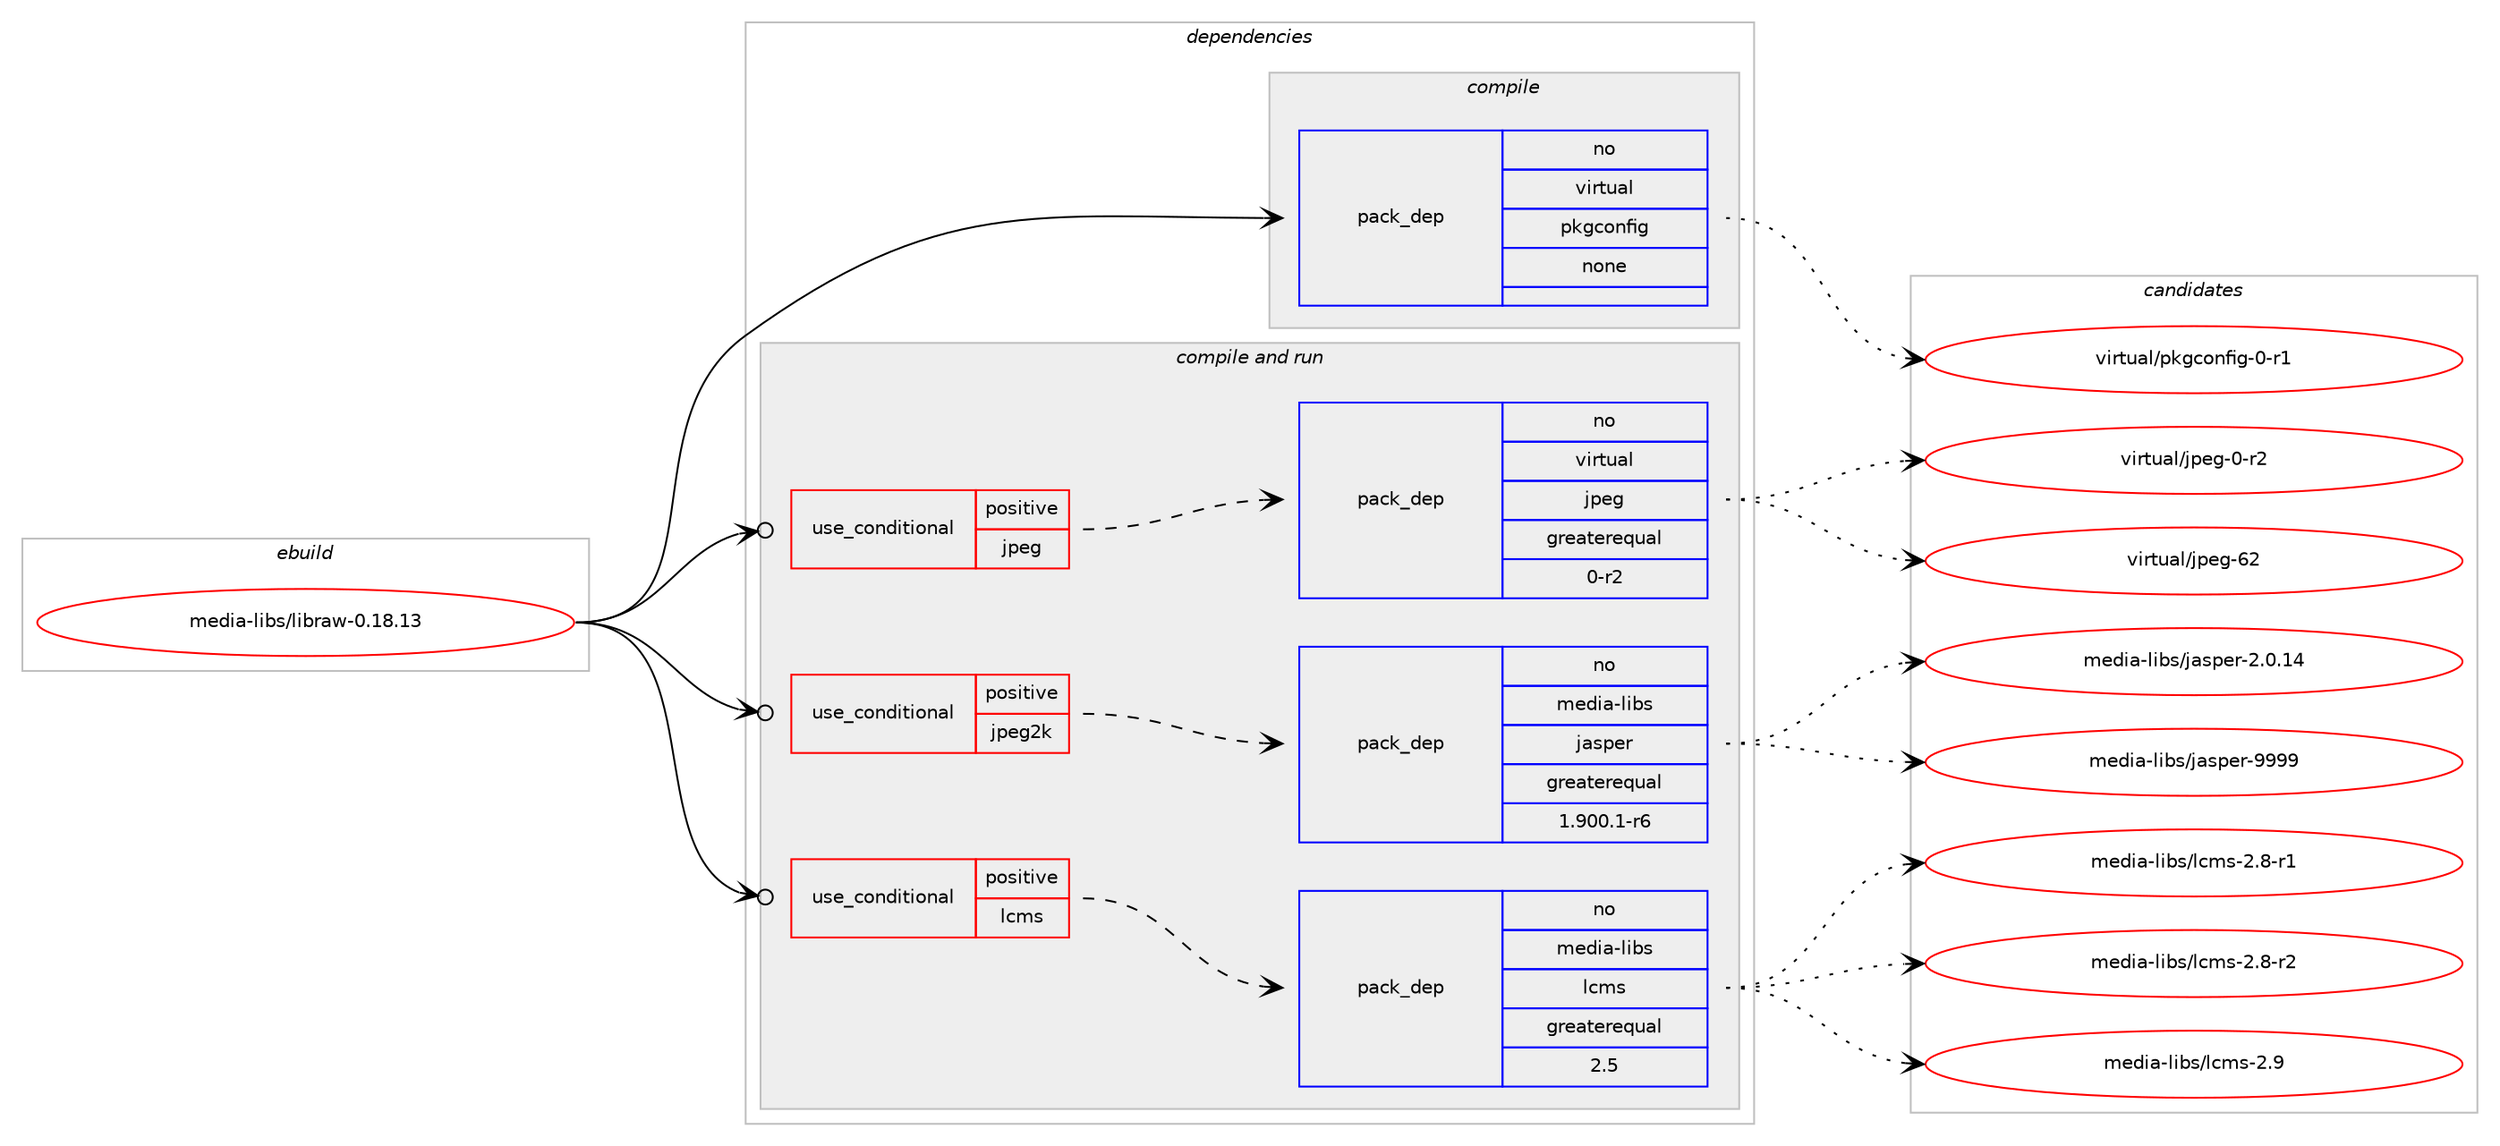 digraph prolog {

# *************
# Graph options
# *************

newrank=true;
concentrate=true;
compound=true;
graph [rankdir=LR,fontname=Helvetica,fontsize=10,ranksep=1.5];#, ranksep=2.5, nodesep=0.2];
edge  [arrowhead=vee];
node  [fontname=Helvetica,fontsize=10];

# **********
# The ebuild
# **********

subgraph cluster_leftcol {
color=gray;
rank=same;
label=<<i>ebuild</i>>;
id [label="media-libs/libraw-0.18.13", color=red, width=4, href="../media-libs/libraw-0.18.13.svg"];
}

# ****************
# The dependencies
# ****************

subgraph cluster_midcol {
color=gray;
label=<<i>dependencies</i>>;
subgraph cluster_compile {
fillcolor="#eeeeee";
style=filled;
label=<<i>compile</i>>;
subgraph pack5708 {
dependency8657 [label=<<TABLE BORDER="0" CELLBORDER="1" CELLSPACING="0" CELLPADDING="4" WIDTH="220"><TR><TD ROWSPAN="6" CELLPADDING="30">pack_dep</TD></TR><TR><TD WIDTH="110">no</TD></TR><TR><TD>virtual</TD></TR><TR><TD>pkgconfig</TD></TR><TR><TD>none</TD></TR><TR><TD></TD></TR></TABLE>>, shape=none, color=blue];
}
id:e -> dependency8657:w [weight=20,style="solid",arrowhead="vee"];
}
subgraph cluster_compileandrun {
fillcolor="#eeeeee";
style=filled;
label=<<i>compile and run</i>>;
subgraph cond2799 {
dependency8658 [label=<<TABLE BORDER="0" CELLBORDER="1" CELLSPACING="0" CELLPADDING="4"><TR><TD ROWSPAN="3" CELLPADDING="10">use_conditional</TD></TR><TR><TD>positive</TD></TR><TR><TD>jpeg</TD></TR></TABLE>>, shape=none, color=red];
subgraph pack5709 {
dependency8659 [label=<<TABLE BORDER="0" CELLBORDER="1" CELLSPACING="0" CELLPADDING="4" WIDTH="220"><TR><TD ROWSPAN="6" CELLPADDING="30">pack_dep</TD></TR><TR><TD WIDTH="110">no</TD></TR><TR><TD>virtual</TD></TR><TR><TD>jpeg</TD></TR><TR><TD>greaterequal</TD></TR><TR><TD>0-r2</TD></TR></TABLE>>, shape=none, color=blue];
}
dependency8658:e -> dependency8659:w [weight=20,style="dashed",arrowhead="vee"];
}
id:e -> dependency8658:w [weight=20,style="solid",arrowhead="odotvee"];
subgraph cond2800 {
dependency8660 [label=<<TABLE BORDER="0" CELLBORDER="1" CELLSPACING="0" CELLPADDING="4"><TR><TD ROWSPAN="3" CELLPADDING="10">use_conditional</TD></TR><TR><TD>positive</TD></TR><TR><TD>jpeg2k</TD></TR></TABLE>>, shape=none, color=red];
subgraph pack5710 {
dependency8661 [label=<<TABLE BORDER="0" CELLBORDER="1" CELLSPACING="0" CELLPADDING="4" WIDTH="220"><TR><TD ROWSPAN="6" CELLPADDING="30">pack_dep</TD></TR><TR><TD WIDTH="110">no</TD></TR><TR><TD>media-libs</TD></TR><TR><TD>jasper</TD></TR><TR><TD>greaterequal</TD></TR><TR><TD>1.900.1-r6</TD></TR></TABLE>>, shape=none, color=blue];
}
dependency8660:e -> dependency8661:w [weight=20,style="dashed",arrowhead="vee"];
}
id:e -> dependency8660:w [weight=20,style="solid",arrowhead="odotvee"];
subgraph cond2801 {
dependency8662 [label=<<TABLE BORDER="0" CELLBORDER="1" CELLSPACING="0" CELLPADDING="4"><TR><TD ROWSPAN="3" CELLPADDING="10">use_conditional</TD></TR><TR><TD>positive</TD></TR><TR><TD>lcms</TD></TR></TABLE>>, shape=none, color=red];
subgraph pack5711 {
dependency8663 [label=<<TABLE BORDER="0" CELLBORDER="1" CELLSPACING="0" CELLPADDING="4" WIDTH="220"><TR><TD ROWSPAN="6" CELLPADDING="30">pack_dep</TD></TR><TR><TD WIDTH="110">no</TD></TR><TR><TD>media-libs</TD></TR><TR><TD>lcms</TD></TR><TR><TD>greaterequal</TD></TR><TR><TD>2.5</TD></TR></TABLE>>, shape=none, color=blue];
}
dependency8662:e -> dependency8663:w [weight=20,style="dashed",arrowhead="vee"];
}
id:e -> dependency8662:w [weight=20,style="solid",arrowhead="odotvee"];
}
subgraph cluster_run {
fillcolor="#eeeeee";
style=filled;
label=<<i>run</i>>;
}
}

# **************
# The candidates
# **************

subgraph cluster_choices {
rank=same;
color=gray;
label=<<i>candidates</i>>;

subgraph choice5708 {
color=black;
nodesep=1;
choice11810511411611797108471121071039911111010210510345484511449 [label="virtual/pkgconfig-0-r1", color=red, width=4,href="../virtual/pkgconfig-0-r1.svg"];
dependency8657:e -> choice11810511411611797108471121071039911111010210510345484511449:w [style=dotted,weight="100"];
}
subgraph choice5709 {
color=black;
nodesep=1;
choice118105114116117971084710611210110345484511450 [label="virtual/jpeg-0-r2", color=red, width=4,href="../virtual/jpeg-0-r2.svg"];
choice1181051141161179710847106112101103455450 [label="virtual/jpeg-62", color=red, width=4,href="../virtual/jpeg-62.svg"];
dependency8659:e -> choice118105114116117971084710611210110345484511450:w [style=dotted,weight="100"];
dependency8659:e -> choice1181051141161179710847106112101103455450:w [style=dotted,weight="100"];
}
subgraph choice5710 {
color=black;
nodesep=1;
choice109101100105974510810598115471069711511210111445504648464952 [label="media-libs/jasper-2.0.14", color=red, width=4,href="../media-libs/jasper-2.0.14.svg"];
choice10910110010597451081059811547106971151121011144557575757 [label="media-libs/jasper-9999", color=red, width=4,href="../media-libs/jasper-9999.svg"];
dependency8661:e -> choice109101100105974510810598115471069711511210111445504648464952:w [style=dotted,weight="100"];
dependency8661:e -> choice10910110010597451081059811547106971151121011144557575757:w [style=dotted,weight="100"];
}
subgraph choice5711 {
color=black;
nodesep=1;
choice1091011001059745108105981154710899109115455046564511449 [label="media-libs/lcms-2.8-r1", color=red, width=4,href="../media-libs/lcms-2.8-r1.svg"];
choice1091011001059745108105981154710899109115455046564511450 [label="media-libs/lcms-2.8-r2", color=red, width=4,href="../media-libs/lcms-2.8-r2.svg"];
choice109101100105974510810598115471089910911545504657 [label="media-libs/lcms-2.9", color=red, width=4,href="../media-libs/lcms-2.9.svg"];
dependency8663:e -> choice1091011001059745108105981154710899109115455046564511449:w [style=dotted,weight="100"];
dependency8663:e -> choice1091011001059745108105981154710899109115455046564511450:w [style=dotted,weight="100"];
dependency8663:e -> choice109101100105974510810598115471089910911545504657:w [style=dotted,weight="100"];
}
}

}

